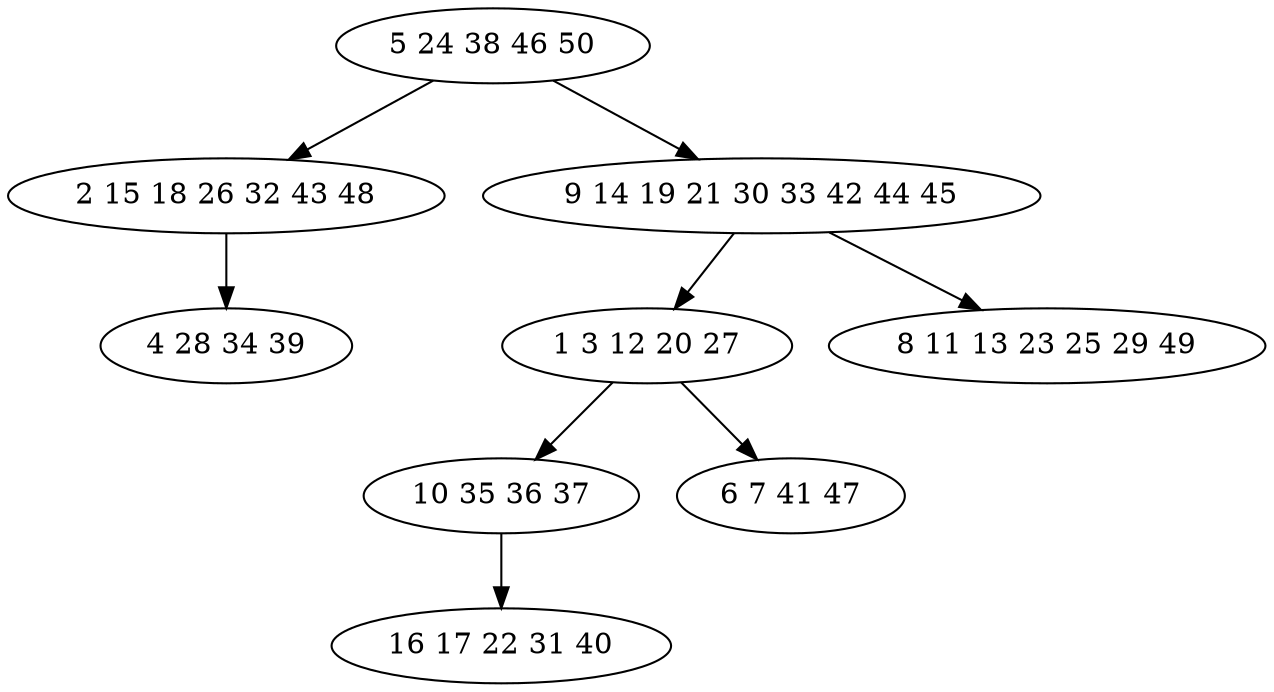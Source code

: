 digraph true_tree {
	"0" -> "1"
	"0" -> "2"
	"2" -> "3"
	"2" -> "4"
	"3" -> "5"
	"1" -> "6"
	"3" -> "7"
	"5" -> "8"
	"0" [label="5 24 38 46 50"];
	"1" [label="2 15 18 26 32 43 48"];
	"2" [label="9 14 19 21 30 33 42 44 45"];
	"3" [label="1 3 12 20 27"];
	"4" [label="8 11 13 23 25 29 49"];
	"5" [label="10 35 36 37"];
	"6" [label="4 28 34 39"];
	"7" [label="6 7 41 47"];
	"8" [label="16 17 22 31 40"];
}
